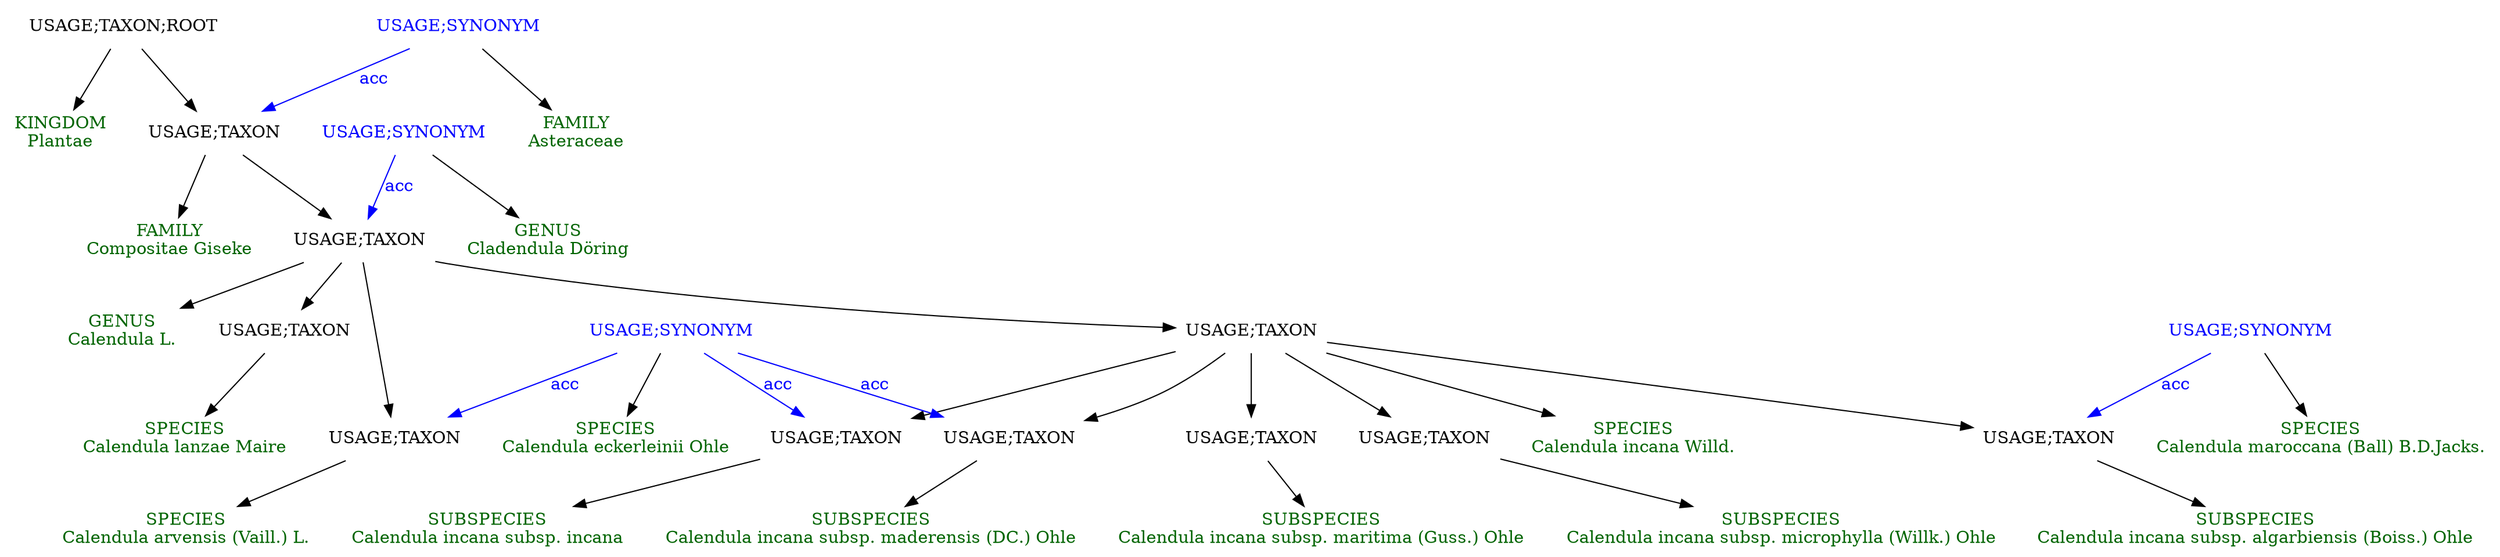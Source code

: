 digraph G {
  node [shape=plaintext]

  n0  [label="KINGDOM\nPlantae", fontcolor=darkgreen]
  n1  [label="USAGE;TAXON;ROOT"]
  n1 -> n3
  n1 -> n0
  n2  [label="FAMILY\nCompositae Giseke", fontcolor=darkgreen]
  n3  [label="USAGE;TAXON"]
  n3 -> n7
  n3 -> n2
  n4  [label="FAMILY\nAsteraceae", fontcolor=darkgreen]
  n5  [label="USAGE;SYNONYM", fontcolor=blue]
  n5 -> n3  [color=blue, fontcolor=blue, label="acc"]
  n5 -> n4
  n6  [label="GENUS\nCalendula L.", fontcolor=darkgreen]
  n7  [label="USAGE;TAXON"]
  n7 -> n27
  n7 -> n15
  n7 -> n11
  n7 -> n6
  n8  [label="GENUS\nCladendula Döring", fontcolor=darkgreen]
  n9  [label="USAGE;SYNONYM", fontcolor=blue]
  n9 -> n7  [color=blue, fontcolor=blue, label="acc"]
  n9 -> n8
  n10  [label="SPECIES\nCalendula arvensis (Vaill.) L.", fontcolor=darkgreen]
  n11  [label="USAGE;TAXON"]
  n11 -> n10
  n12  [label="SPECIES\nCalendula eckerleinii Ohle", fontcolor=darkgreen]
  n13  [label="USAGE;SYNONYM", fontcolor=blue]
  n13 -> n21  [color=blue, fontcolor=blue, label="acc"]
  n13 -> n11  [color=blue, fontcolor=blue, label="acc"]
  n13 -> n17  [color=blue, fontcolor=blue, label="acc"]
  n13 -> n12
  n14  [label="SPECIES\nCalendula incana Willd.", fontcolor=darkgreen]
  n15  [label="USAGE;TAXON"]
  n15 -> n23
  n15 -> n25
  n15 -> n19
  n15 -> n21
  n15 -> n17
  n15 -> n14
  n16  [label="SUBSPECIES\nCalendula incana subsp. incana", fontcolor=darkgreen]
  n17  [label="USAGE;TAXON"]
  n17 -> n16
  n18  [label="SUBSPECIES\nCalendula incana subsp. algarbiensis (Boiss.) Ohle", fontcolor=darkgreen]
  n19  [label="USAGE;TAXON"]
  n19 -> n18
  n20  [label="SUBSPECIES\nCalendula incana subsp. maderensis (DC.) Ohle", fontcolor=darkgreen]
  n21  [label="USAGE;TAXON"]
  n21 -> n20
  n22  [label="SUBSPECIES\nCalendula incana subsp. maritima (Guss.) Ohle", fontcolor=darkgreen]
  n23  [label="USAGE;TAXON"]
  n23 -> n22
  n24  [label="SUBSPECIES\nCalendula incana subsp. microphylla (Willk.) Ohle", fontcolor=darkgreen]
  n25  [label="USAGE;TAXON"]
  n25 -> n24
  n26  [label="SPECIES\nCalendula lanzae Maire", fontcolor=darkgreen]
  n27  [label="USAGE;TAXON"]
  n27 -> n26
  n28  [label="SPECIES\nCalendula maroccana (Ball) B.D.Jacks.", fontcolor=darkgreen]
  n29  [label="USAGE;SYNONYM", fontcolor=blue]
  n29 -> n19  [color=blue, fontcolor=blue, label="acc"]
  n29 -> n28
}
